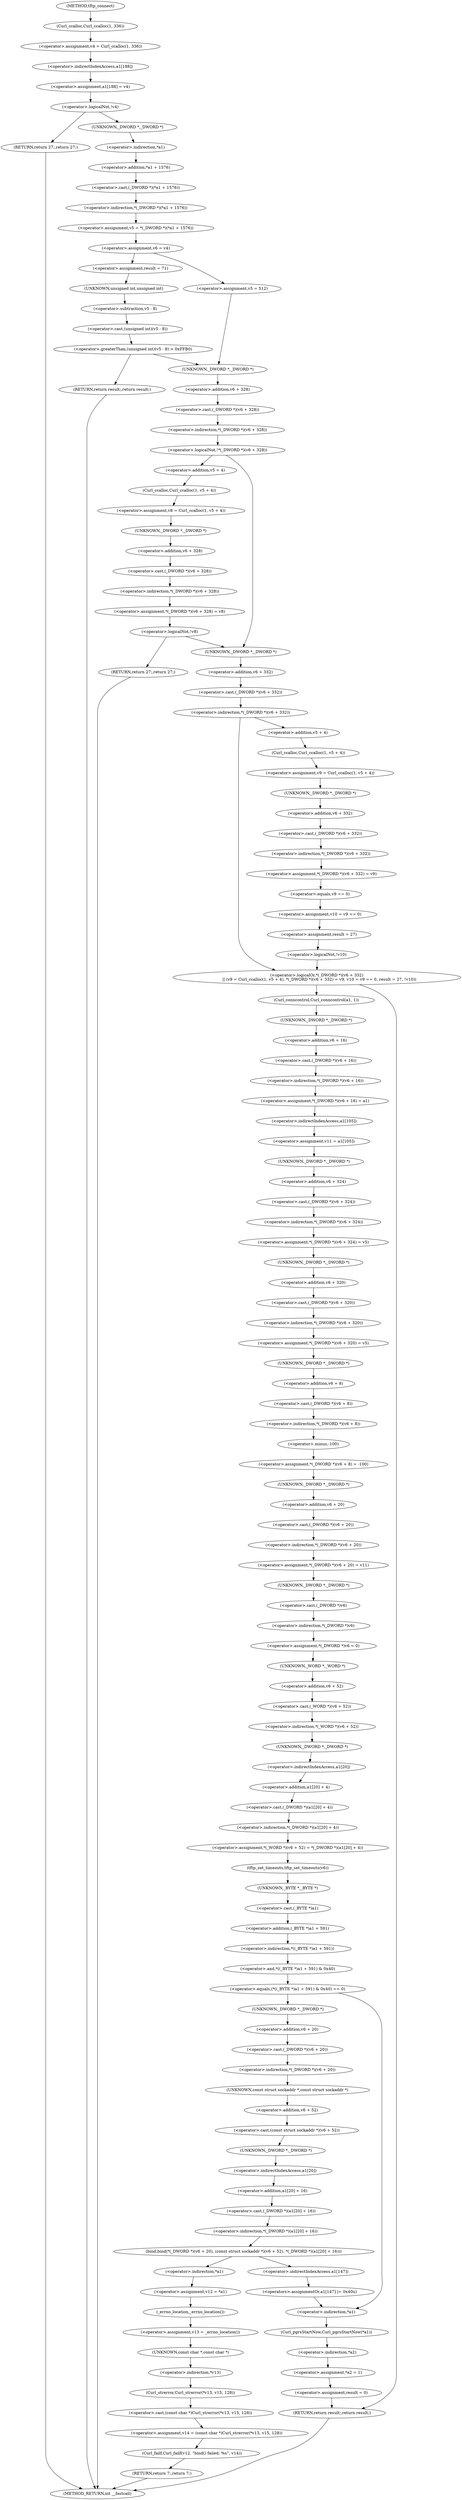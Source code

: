 digraph tftp_connect {  
"1000129" [label = "(<operator>.assignment,v4 = Curl_ccalloc(1, 336))" ]
"1000131" [label = "(Curl_ccalloc,Curl_ccalloc(1, 336))" ]
"1000134" [label = "(<operator>.assignment,a1[188] = v4)" ]
"1000135" [label = "(<operator>.indirectIndexAccess,a1[188])" ]
"1000140" [label = "(<operator>.logicalNot,!v4)" ]
"1000142" [label = "(RETURN,return 27;,return 27;)" ]
"1000144" [label = "(<operator>.assignment,v5 = *(_DWORD *)(*a1 + 1576))" ]
"1000146" [label = "(<operator>.indirection,*(_DWORD *)(*a1 + 1576))" ]
"1000147" [label = "(<operator>.cast,(_DWORD *)(*a1 + 1576))" ]
"1000148" [label = "(UNKNOWN,_DWORD *,_DWORD *)" ]
"1000149" [label = "(<operator>.addition,*a1 + 1576)" ]
"1000150" [label = "(<operator>.indirection,*a1)" ]
"1000153" [label = "(<operator>.assignment,v6 = v4)" ]
"1000159" [label = "(<operator>.assignment,result = 71)" ]
"1000163" [label = "(<operator>.greaterThan,(unsigned int)(v5 - 8) > 0xFFB0)" ]
"1000164" [label = "(<operator>.cast,(unsigned int)(v5 - 8))" ]
"1000165" [label = "(UNKNOWN,unsigned int,unsigned int)" ]
"1000166" [label = "(<operator>.subtraction,v5 - 8)" ]
"1000170" [label = "(RETURN,return result;,return result;)" ]
"1000174" [label = "(<operator>.assignment,v5 = 512)" ]
"1000178" [label = "(<operator>.logicalNot,!*(_DWORD *)(v6 + 328))" ]
"1000179" [label = "(<operator>.indirection,*(_DWORD *)(v6 + 328))" ]
"1000180" [label = "(<operator>.cast,(_DWORD *)(v6 + 328))" ]
"1000181" [label = "(UNKNOWN,_DWORD *,_DWORD *)" ]
"1000182" [label = "(<operator>.addition,v6 + 328)" ]
"1000186" [label = "(<operator>.assignment,v8 = Curl_ccalloc(1, v5 + 4))" ]
"1000188" [label = "(Curl_ccalloc,Curl_ccalloc(1, v5 + 4))" ]
"1000190" [label = "(<operator>.addition,v5 + 4)" ]
"1000193" [label = "(<operator>.assignment,*(_DWORD *)(v6 + 328) = v8)" ]
"1000194" [label = "(<operator>.indirection,*(_DWORD *)(v6 + 328))" ]
"1000195" [label = "(<operator>.cast,(_DWORD *)(v6 + 328))" ]
"1000196" [label = "(UNKNOWN,_DWORD *,_DWORD *)" ]
"1000197" [label = "(<operator>.addition,v6 + 328)" ]
"1000202" [label = "(<operator>.logicalNot,!v8)" ]
"1000204" [label = "(RETURN,return 27;,return 27;)" ]
"1000207" [label = "(<operator>.logicalOr,*(_DWORD *)(v6 + 332)\n    || (v9 = Curl_ccalloc(1, v5 + 4), *(_DWORD *)(v6 + 332) = v9, v10 = v9 == 0, result = 27, !v10))" ]
"1000208" [label = "(<operator>.indirection,*(_DWORD *)(v6 + 332))" ]
"1000209" [label = "(<operator>.cast,(_DWORD *)(v6 + 332))" ]
"1000210" [label = "(UNKNOWN,_DWORD *,_DWORD *)" ]
"1000211" [label = "(<operator>.addition,v6 + 332)" ]
"1000215" [label = "(<operator>.assignment,v9 = Curl_ccalloc(1, v5 + 4))" ]
"1000217" [label = "(Curl_ccalloc,Curl_ccalloc(1, v5 + 4))" ]
"1000219" [label = "(<operator>.addition,v5 + 4)" ]
"1000223" [label = "(<operator>.assignment,*(_DWORD *)(v6 + 332) = v9)" ]
"1000224" [label = "(<operator>.indirection,*(_DWORD *)(v6 + 332))" ]
"1000225" [label = "(<operator>.cast,(_DWORD *)(v6 + 332))" ]
"1000226" [label = "(UNKNOWN,_DWORD *,_DWORD *)" ]
"1000227" [label = "(<operator>.addition,v6 + 332)" ]
"1000232" [label = "(<operator>.assignment,v10 = v9 == 0)" ]
"1000234" [label = "(<operator>.equals,v9 == 0)" ]
"1000238" [label = "(<operator>.assignment,result = 27)" ]
"1000241" [label = "(<operator>.logicalNot,!v10)" ]
"1000244" [label = "(Curl_conncontrol,Curl_conncontrol(a1, 1))" ]
"1000247" [label = "(<operator>.assignment,*(_DWORD *)(v6 + 16) = a1)" ]
"1000248" [label = "(<operator>.indirection,*(_DWORD *)(v6 + 16))" ]
"1000249" [label = "(<operator>.cast,(_DWORD *)(v6 + 16))" ]
"1000250" [label = "(UNKNOWN,_DWORD *,_DWORD *)" ]
"1000251" [label = "(<operator>.addition,v6 + 16)" ]
"1000255" [label = "(<operator>.assignment,v11 = a1[105])" ]
"1000257" [label = "(<operator>.indirectIndexAccess,a1[105])" ]
"1000260" [label = "(<operator>.assignment,*(_DWORD *)(v6 + 324) = v5)" ]
"1000261" [label = "(<operator>.indirection,*(_DWORD *)(v6 + 324))" ]
"1000262" [label = "(<operator>.cast,(_DWORD *)(v6 + 324))" ]
"1000263" [label = "(UNKNOWN,_DWORD *,_DWORD *)" ]
"1000264" [label = "(<operator>.addition,v6 + 324)" ]
"1000268" [label = "(<operator>.assignment,*(_DWORD *)(v6 + 320) = v5)" ]
"1000269" [label = "(<operator>.indirection,*(_DWORD *)(v6 + 320))" ]
"1000270" [label = "(<operator>.cast,(_DWORD *)(v6 + 320))" ]
"1000271" [label = "(UNKNOWN,_DWORD *,_DWORD *)" ]
"1000272" [label = "(<operator>.addition,v6 + 320)" ]
"1000276" [label = "(<operator>.assignment,*(_DWORD *)(v6 + 8) = -100)" ]
"1000277" [label = "(<operator>.indirection,*(_DWORD *)(v6 + 8))" ]
"1000278" [label = "(<operator>.cast,(_DWORD *)(v6 + 8))" ]
"1000279" [label = "(UNKNOWN,_DWORD *,_DWORD *)" ]
"1000280" [label = "(<operator>.addition,v6 + 8)" ]
"1000283" [label = "(<operator>.minus,-100)" ]
"1000285" [label = "(<operator>.assignment,*(_DWORD *)(v6 + 20) = v11)" ]
"1000286" [label = "(<operator>.indirection,*(_DWORD *)(v6 + 20))" ]
"1000287" [label = "(<operator>.cast,(_DWORD *)(v6 + 20))" ]
"1000288" [label = "(UNKNOWN,_DWORD *,_DWORD *)" ]
"1000289" [label = "(<operator>.addition,v6 + 20)" ]
"1000293" [label = "(<operator>.assignment,*(_DWORD *)v6 = 0)" ]
"1000294" [label = "(<operator>.indirection,*(_DWORD *)v6)" ]
"1000295" [label = "(<operator>.cast,(_DWORD *)v6)" ]
"1000296" [label = "(UNKNOWN,_DWORD *,_DWORD *)" ]
"1000299" [label = "(<operator>.assignment,*(_WORD *)(v6 + 52) = *(_DWORD *)(a1[20] + 4))" ]
"1000300" [label = "(<operator>.indirection,*(_WORD *)(v6 + 52))" ]
"1000301" [label = "(<operator>.cast,(_WORD *)(v6 + 52))" ]
"1000302" [label = "(UNKNOWN,_WORD *,_WORD *)" ]
"1000303" [label = "(<operator>.addition,v6 + 52)" ]
"1000306" [label = "(<operator>.indirection,*(_DWORD *)(a1[20] + 4))" ]
"1000307" [label = "(<operator>.cast,(_DWORD *)(a1[20] + 4))" ]
"1000308" [label = "(UNKNOWN,_DWORD *,_DWORD *)" ]
"1000309" [label = "(<operator>.addition,a1[20] + 4)" ]
"1000310" [label = "(<operator>.indirectIndexAccess,a1[20])" ]
"1000314" [label = "(tftp_set_timeouts,tftp_set_timeouts(v6))" ]
"1000317" [label = "(<operator>.equals,(*((_BYTE *)a1 + 591) & 0x40) == 0)" ]
"1000318" [label = "(<operator>.and,*((_BYTE *)a1 + 591) & 0x40)" ]
"1000319" [label = "(<operator>.indirection,*((_BYTE *)a1 + 591))" ]
"1000320" [label = "(<operator>.addition,(_BYTE *)a1 + 591)" ]
"1000321" [label = "(<operator>.cast,(_BYTE *)a1)" ]
"1000322" [label = "(UNKNOWN,_BYTE *,_BYTE *)" ]
"1000329" [label = "(bind,bind(*(_DWORD *)(v6 + 20), (const struct sockaddr *)(v6 + 52), *(_DWORD *)(a1[20] + 16)))" ]
"1000330" [label = "(<operator>.indirection,*(_DWORD *)(v6 + 20))" ]
"1000331" [label = "(<operator>.cast,(_DWORD *)(v6 + 20))" ]
"1000332" [label = "(UNKNOWN,_DWORD *,_DWORD *)" ]
"1000333" [label = "(<operator>.addition,v6 + 20)" ]
"1000336" [label = "(<operator>.cast,(const struct sockaddr *)(v6 + 52))" ]
"1000337" [label = "(UNKNOWN,const struct sockaddr *,const struct sockaddr *)" ]
"1000338" [label = "(<operator>.addition,v6 + 52)" ]
"1000341" [label = "(<operator>.indirection,*(_DWORD *)(a1[20] + 16))" ]
"1000342" [label = "(<operator>.cast,(_DWORD *)(a1[20] + 16))" ]
"1000343" [label = "(UNKNOWN,_DWORD *,_DWORD *)" ]
"1000344" [label = "(<operator>.addition,a1[20] + 16)" ]
"1000345" [label = "(<operator>.indirectIndexAccess,a1[20])" ]
"1000350" [label = "(<operator>.assignment,v12 = *a1)" ]
"1000352" [label = "(<operator>.indirection,*a1)" ]
"1000354" [label = "(<operator>.assignment,v13 = _errno_location())" ]
"1000356" [label = "(_errno_location,_errno_location())" ]
"1000357" [label = "(<operator>.assignment,v14 = (const char *)Curl_strerror(*v13, v15, 128))" ]
"1000359" [label = "(<operator>.cast,(const char *)Curl_strerror(*v13, v15, 128))" ]
"1000360" [label = "(UNKNOWN,const char *,const char *)" ]
"1000361" [label = "(Curl_strerror,Curl_strerror(*v13, v15, 128))" ]
"1000362" [label = "(<operator>.indirection,*v13)" ]
"1000366" [label = "(Curl_failf,Curl_failf(v12, \"bind() failed; %s\", v14))" ]
"1000370" [label = "(RETURN,return 7;,return 7;)" ]
"1000372" [label = "(<operators>.assignmentOr,a1[147] |= 0x40u)" ]
"1000373" [label = "(<operator>.indirectIndexAccess,a1[147])" ]
"1000377" [label = "(Curl_pgrsStartNow,Curl_pgrsStartNow(*a1))" ]
"1000378" [label = "(<operator>.indirection,*a1)" ]
"1000380" [label = "(<operator>.assignment,*a2 = 1)" ]
"1000381" [label = "(<operator>.indirection,*a2)" ]
"1000384" [label = "(<operator>.assignment,result = 0)" ]
"1000387" [label = "(RETURN,return result;,return result;)" ]
"1000113" [label = "(METHOD,tftp_connect)" ]
"1000389" [label = "(METHOD_RETURN,int __fastcall)" ]
  "1000129" -> "1000135" 
  "1000131" -> "1000129" 
  "1000134" -> "1000140" 
  "1000135" -> "1000134" 
  "1000140" -> "1000142" 
  "1000140" -> "1000148" 
  "1000142" -> "1000389" 
  "1000144" -> "1000153" 
  "1000146" -> "1000144" 
  "1000147" -> "1000146" 
  "1000148" -> "1000150" 
  "1000149" -> "1000147" 
  "1000150" -> "1000149" 
  "1000153" -> "1000159" 
  "1000153" -> "1000174" 
  "1000159" -> "1000165" 
  "1000163" -> "1000181" 
  "1000163" -> "1000170" 
  "1000164" -> "1000163" 
  "1000165" -> "1000166" 
  "1000166" -> "1000164" 
  "1000170" -> "1000389" 
  "1000174" -> "1000181" 
  "1000178" -> "1000210" 
  "1000178" -> "1000190" 
  "1000179" -> "1000178" 
  "1000180" -> "1000179" 
  "1000181" -> "1000182" 
  "1000182" -> "1000180" 
  "1000186" -> "1000196" 
  "1000188" -> "1000186" 
  "1000190" -> "1000188" 
  "1000193" -> "1000202" 
  "1000194" -> "1000193" 
  "1000195" -> "1000194" 
  "1000196" -> "1000197" 
  "1000197" -> "1000195" 
  "1000202" -> "1000210" 
  "1000202" -> "1000204" 
  "1000204" -> "1000389" 
  "1000207" -> "1000244" 
  "1000207" -> "1000387" 
  "1000208" -> "1000207" 
  "1000208" -> "1000219" 
  "1000209" -> "1000208" 
  "1000210" -> "1000211" 
  "1000211" -> "1000209" 
  "1000215" -> "1000226" 
  "1000217" -> "1000215" 
  "1000219" -> "1000217" 
  "1000223" -> "1000234" 
  "1000224" -> "1000223" 
  "1000225" -> "1000224" 
  "1000226" -> "1000227" 
  "1000227" -> "1000225" 
  "1000232" -> "1000238" 
  "1000234" -> "1000232" 
  "1000238" -> "1000241" 
  "1000241" -> "1000207" 
  "1000244" -> "1000250" 
  "1000247" -> "1000257" 
  "1000248" -> "1000247" 
  "1000249" -> "1000248" 
  "1000250" -> "1000251" 
  "1000251" -> "1000249" 
  "1000255" -> "1000263" 
  "1000257" -> "1000255" 
  "1000260" -> "1000271" 
  "1000261" -> "1000260" 
  "1000262" -> "1000261" 
  "1000263" -> "1000264" 
  "1000264" -> "1000262" 
  "1000268" -> "1000279" 
  "1000269" -> "1000268" 
  "1000270" -> "1000269" 
  "1000271" -> "1000272" 
  "1000272" -> "1000270" 
  "1000276" -> "1000288" 
  "1000277" -> "1000283" 
  "1000278" -> "1000277" 
  "1000279" -> "1000280" 
  "1000280" -> "1000278" 
  "1000283" -> "1000276" 
  "1000285" -> "1000296" 
  "1000286" -> "1000285" 
  "1000287" -> "1000286" 
  "1000288" -> "1000289" 
  "1000289" -> "1000287" 
  "1000293" -> "1000302" 
  "1000294" -> "1000293" 
  "1000295" -> "1000294" 
  "1000296" -> "1000295" 
  "1000299" -> "1000314" 
  "1000300" -> "1000308" 
  "1000301" -> "1000300" 
  "1000302" -> "1000303" 
  "1000303" -> "1000301" 
  "1000306" -> "1000299" 
  "1000307" -> "1000306" 
  "1000308" -> "1000310" 
  "1000309" -> "1000307" 
  "1000310" -> "1000309" 
  "1000314" -> "1000322" 
  "1000317" -> "1000332" 
  "1000317" -> "1000378" 
  "1000318" -> "1000317" 
  "1000319" -> "1000318" 
  "1000320" -> "1000319" 
  "1000321" -> "1000320" 
  "1000322" -> "1000321" 
  "1000329" -> "1000352" 
  "1000329" -> "1000373" 
  "1000330" -> "1000337" 
  "1000331" -> "1000330" 
  "1000332" -> "1000333" 
  "1000333" -> "1000331" 
  "1000336" -> "1000343" 
  "1000337" -> "1000338" 
  "1000338" -> "1000336" 
  "1000341" -> "1000329" 
  "1000342" -> "1000341" 
  "1000343" -> "1000345" 
  "1000344" -> "1000342" 
  "1000345" -> "1000344" 
  "1000350" -> "1000356" 
  "1000352" -> "1000350" 
  "1000354" -> "1000360" 
  "1000356" -> "1000354" 
  "1000357" -> "1000366" 
  "1000359" -> "1000357" 
  "1000360" -> "1000362" 
  "1000361" -> "1000359" 
  "1000362" -> "1000361" 
  "1000366" -> "1000370" 
  "1000370" -> "1000389" 
  "1000372" -> "1000378" 
  "1000373" -> "1000372" 
  "1000377" -> "1000381" 
  "1000378" -> "1000377" 
  "1000380" -> "1000384" 
  "1000381" -> "1000380" 
  "1000384" -> "1000387" 
  "1000387" -> "1000389" 
  "1000113" -> "1000131" 
}
